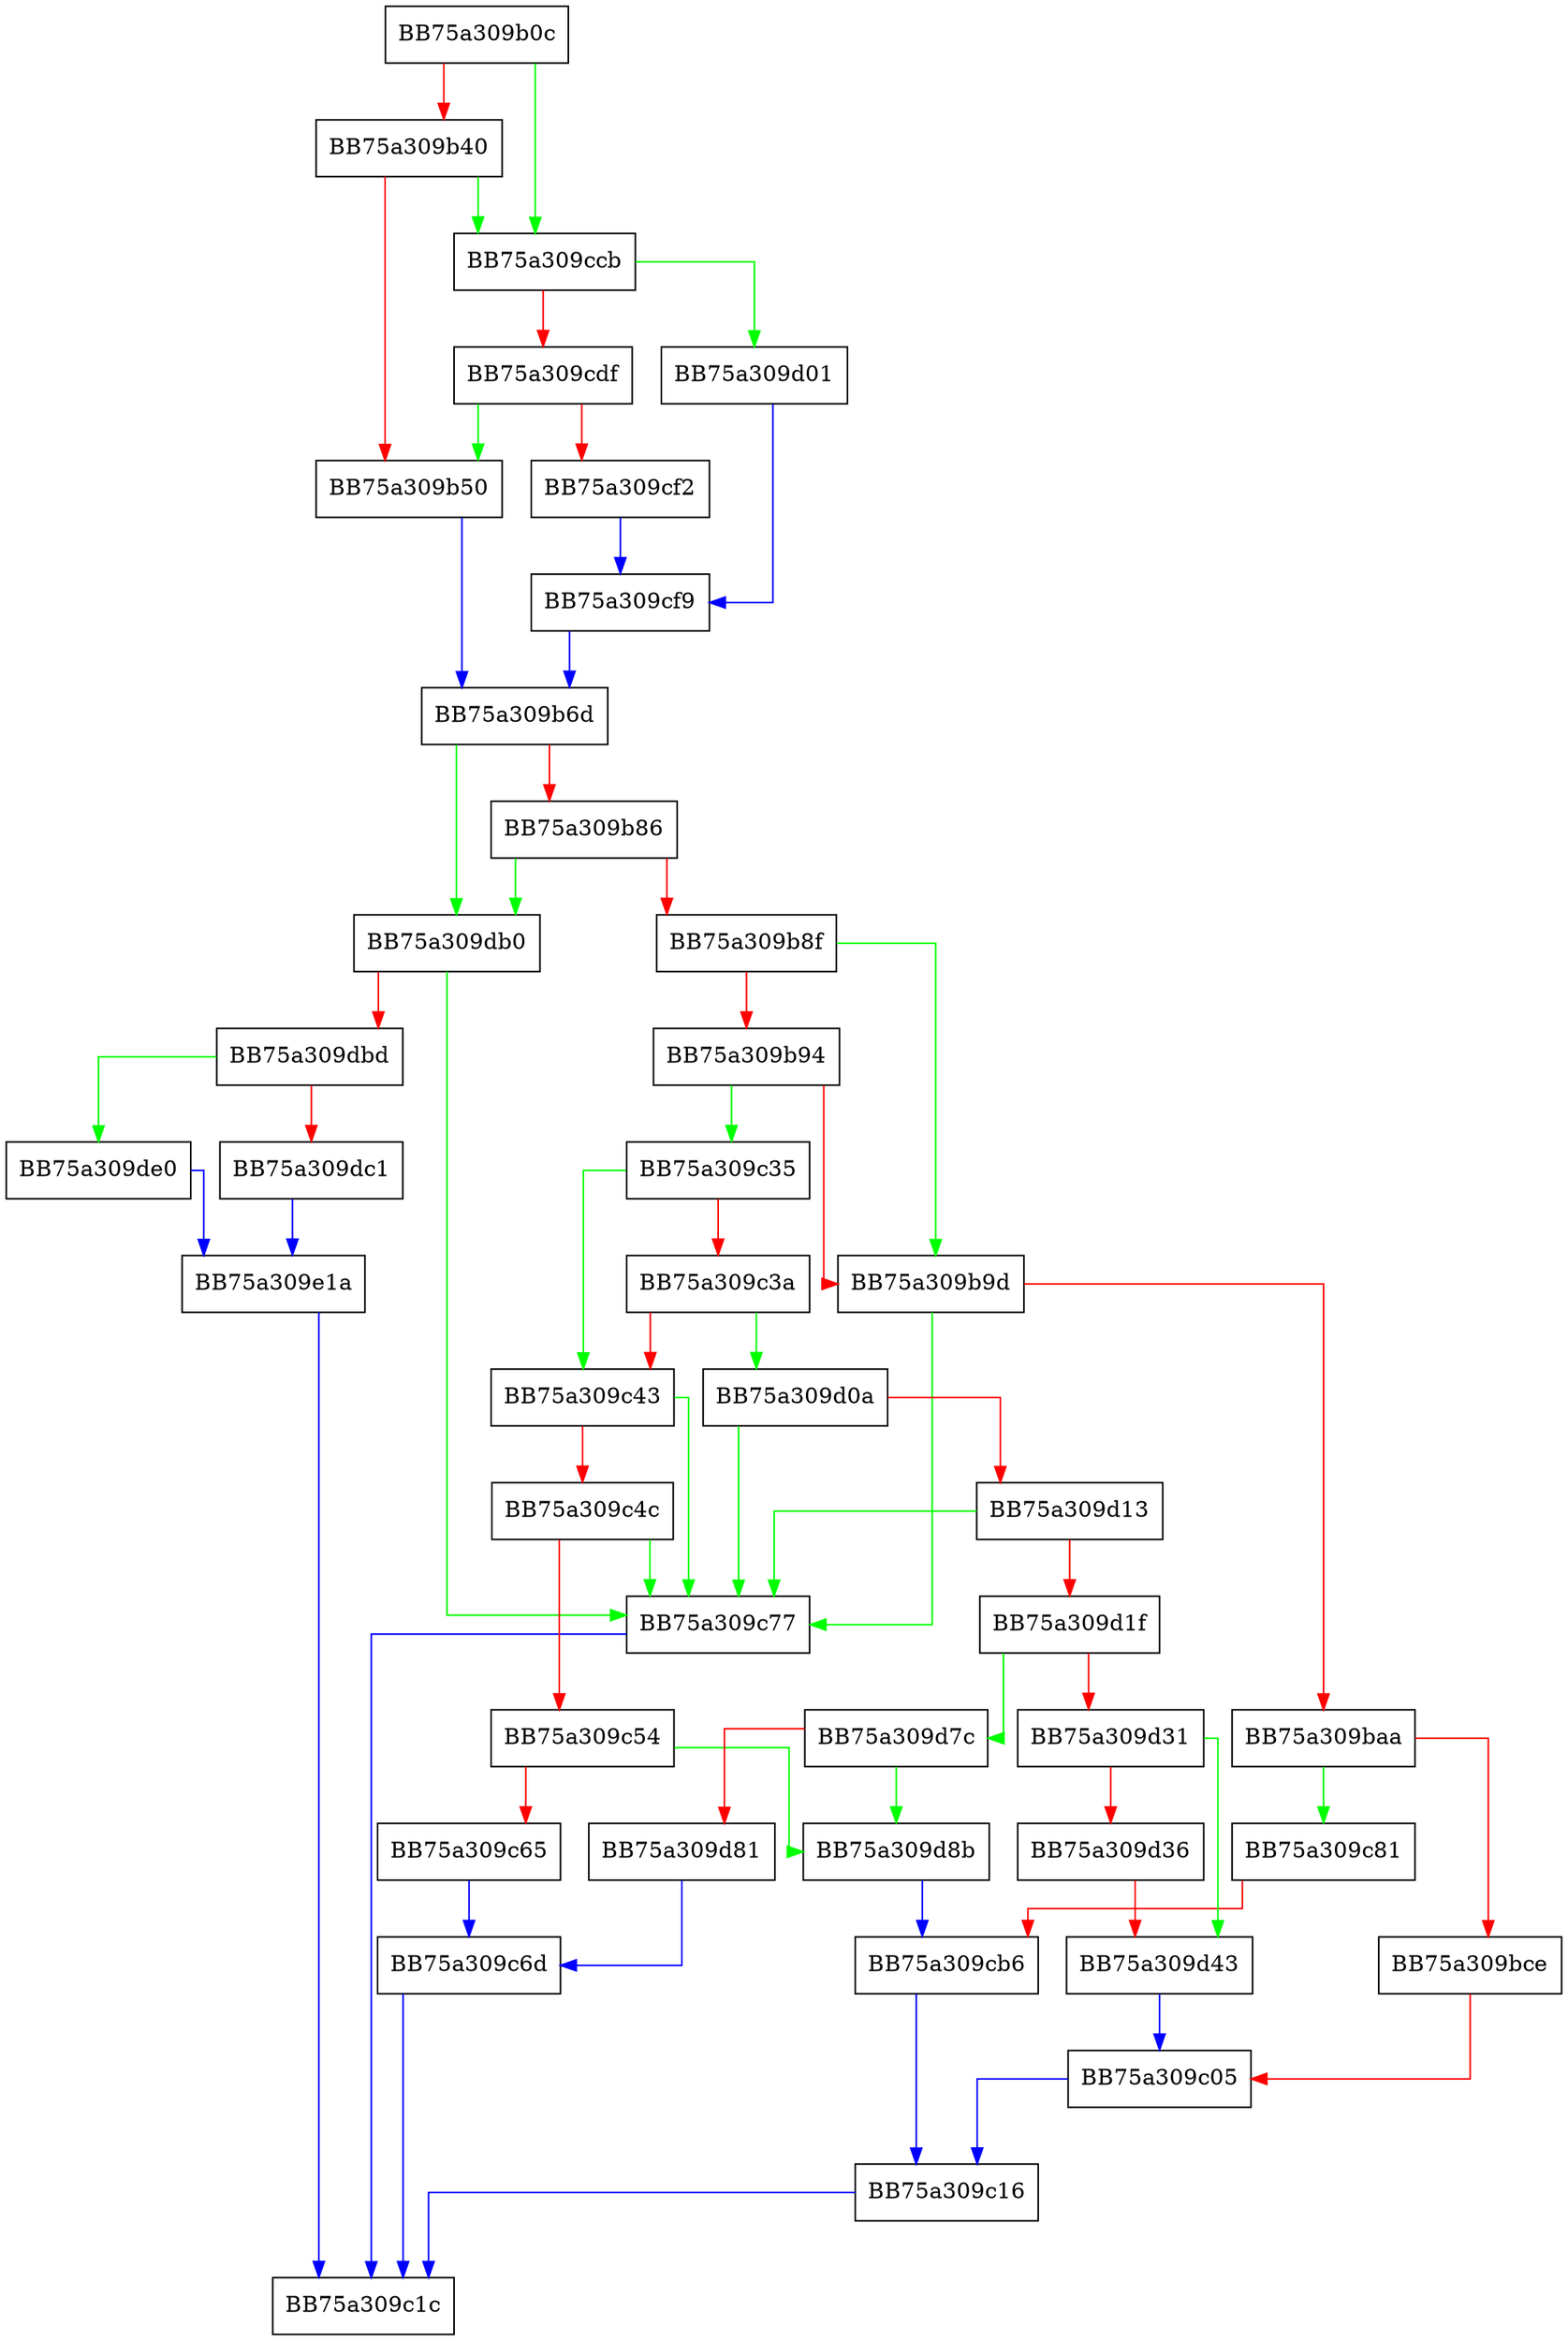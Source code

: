 digraph grp15 {
  node [shape="box"];
  graph [splines=ortho];
  BB75a309b0c -> BB75a309ccb [color="green"];
  BB75a309b0c -> BB75a309b40 [color="red"];
  BB75a309b40 -> BB75a309ccb [color="green"];
  BB75a309b40 -> BB75a309b50 [color="red"];
  BB75a309b50 -> BB75a309b6d [color="blue"];
  BB75a309b6d -> BB75a309db0 [color="green"];
  BB75a309b6d -> BB75a309b86 [color="red"];
  BB75a309b86 -> BB75a309db0 [color="green"];
  BB75a309b86 -> BB75a309b8f [color="red"];
  BB75a309b8f -> BB75a309b9d [color="green"];
  BB75a309b8f -> BB75a309b94 [color="red"];
  BB75a309b94 -> BB75a309c35 [color="green"];
  BB75a309b94 -> BB75a309b9d [color="red"];
  BB75a309b9d -> BB75a309c77 [color="green"];
  BB75a309b9d -> BB75a309baa [color="red"];
  BB75a309baa -> BB75a309c81 [color="green"];
  BB75a309baa -> BB75a309bce [color="red"];
  BB75a309bce -> BB75a309c05 [color="red"];
  BB75a309c05 -> BB75a309c16 [color="blue"];
  BB75a309c16 -> BB75a309c1c [color="blue"];
  BB75a309c35 -> BB75a309c43 [color="green"];
  BB75a309c35 -> BB75a309c3a [color="red"];
  BB75a309c3a -> BB75a309d0a [color="green"];
  BB75a309c3a -> BB75a309c43 [color="red"];
  BB75a309c43 -> BB75a309c77 [color="green"];
  BB75a309c43 -> BB75a309c4c [color="red"];
  BB75a309c4c -> BB75a309c77 [color="green"];
  BB75a309c4c -> BB75a309c54 [color="red"];
  BB75a309c54 -> BB75a309d8b [color="green"];
  BB75a309c54 -> BB75a309c65 [color="red"];
  BB75a309c65 -> BB75a309c6d [color="blue"];
  BB75a309c6d -> BB75a309c1c [color="blue"];
  BB75a309c77 -> BB75a309c1c [color="blue"];
  BB75a309c81 -> BB75a309cb6 [color="red"];
  BB75a309cb6 -> BB75a309c16 [color="blue"];
  BB75a309ccb -> BB75a309d01 [color="green"];
  BB75a309ccb -> BB75a309cdf [color="red"];
  BB75a309cdf -> BB75a309b50 [color="green"];
  BB75a309cdf -> BB75a309cf2 [color="red"];
  BB75a309cf2 -> BB75a309cf9 [color="blue"];
  BB75a309cf9 -> BB75a309b6d [color="blue"];
  BB75a309d01 -> BB75a309cf9 [color="blue"];
  BB75a309d0a -> BB75a309c77 [color="green"];
  BB75a309d0a -> BB75a309d13 [color="red"];
  BB75a309d13 -> BB75a309c77 [color="green"];
  BB75a309d13 -> BB75a309d1f [color="red"];
  BB75a309d1f -> BB75a309d7c [color="green"];
  BB75a309d1f -> BB75a309d31 [color="red"];
  BB75a309d31 -> BB75a309d43 [color="green"];
  BB75a309d31 -> BB75a309d36 [color="red"];
  BB75a309d36 -> BB75a309d43 [color="red"];
  BB75a309d43 -> BB75a309c05 [color="blue"];
  BB75a309d7c -> BB75a309d8b [color="green"];
  BB75a309d7c -> BB75a309d81 [color="red"];
  BB75a309d81 -> BB75a309c6d [color="blue"];
  BB75a309d8b -> BB75a309cb6 [color="blue"];
  BB75a309db0 -> BB75a309c77 [color="green"];
  BB75a309db0 -> BB75a309dbd [color="red"];
  BB75a309dbd -> BB75a309de0 [color="green"];
  BB75a309dbd -> BB75a309dc1 [color="red"];
  BB75a309dc1 -> BB75a309e1a [color="blue"];
  BB75a309de0 -> BB75a309e1a [color="blue"];
  BB75a309e1a -> BB75a309c1c [color="blue"];
}